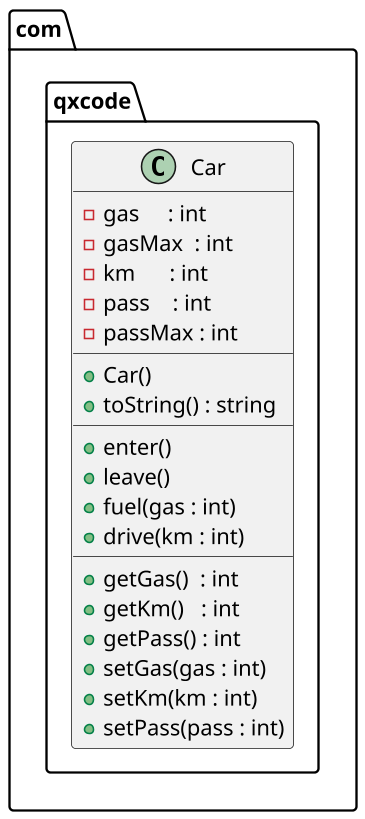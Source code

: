 @startuml

skinparam defaultFontName Hasklig
skinparam dpi 150

package com.qxcode {
  class Car {
    - gas     : int
    - gasMax  : int
    - km      : int
    - pass    : int
    - passMax : int
    __
    + Car()
    + toString() : string
    __
    + enter()
    + leave()
    + fuel(gas : int)
    + drive(km : int)
    __
    + getGas()  : int
    + getKm()   : int
    + getPass() : int
    +   setGas(gas : int)
    +     setKm(km : int)
    + setPass(pass : int)
  }
}
@enduml